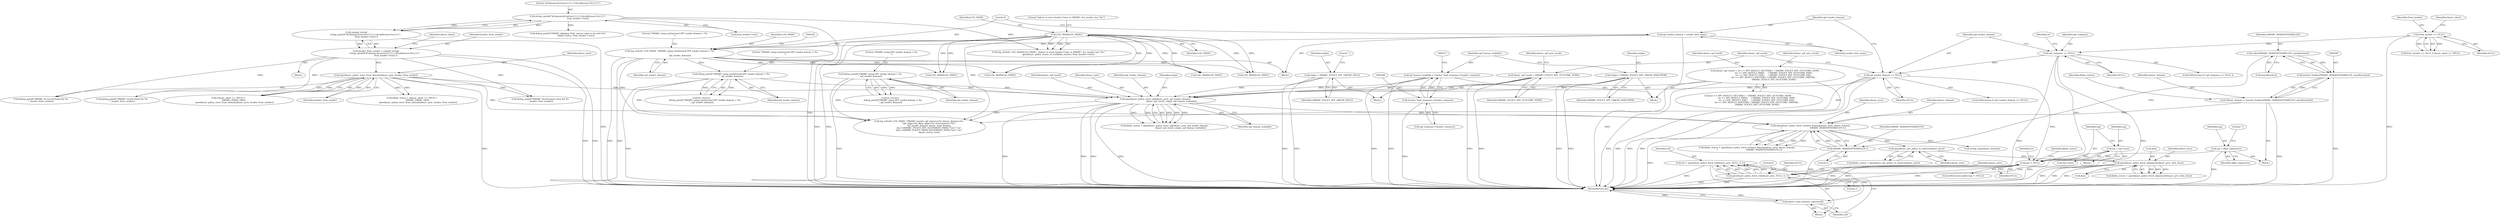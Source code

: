 digraph "0_exim_5b7a7c051c9ab9ee7c924a611f90ef2be03e0ad0@API" {
"1000654" [label="(Call,ruf = opendmarc_policy_fetch_ruf(dmarc_pctx, NULL, 0, 1))"];
"1000656" [label="(Call,opendmarc_policy_fetch_ruf(dmarc_pctx, NULL, 0, 1))"];
"1000608" [label="(Call,opendmarc_policy_fetch_alignment(dmarc_pctx, &da, &sa))"];
"1000542" [label="(Call,opendmarc_get_policy_to_enforce(dmarc_pctx))"];
"1000515" [label="(Call,opendmarc_policy_fetch_utilized_domain(dmarc_pctx, dmarc_domain,\n        \t                                          DMARC_MAXHOSTNAMELEN-1))"];
"1000327" [label="(Call,opendmarc_policy_store_spf(dmarc_pctx, spf_sender_domain,\n                                                dmarc_spf_result, origin, spf_human_readable))"];
"1000179" [label="(Call,opendmarc_policy_store_from_domain(dmarc_pctx, header_from_sender))"];
"1000161" [label="(Call,header_from_sender = expand_string(\n                           string_sprintf(\"${domain:${extract{1}{:}{${addresses:%s}}}}\",\n                             from_header->text) ))"];
"1000163" [label="(Call,expand_string(\n                           string_sprintf(\"${domain:${extract{1}{:}{${addresses:%s}}}}\",\n                             from_header->text) ))"];
"1000164" [label="(Call,string_sprintf(\"${domain:${extract{1}{:}{${addresses:%s}}}}\",\n                             from_header->text))"];
"1000221" [label="(Call,debug_printf(\"DMARC using synthesized SPF sender domain = %s\n\", spf_sender_domain))"];
"1000214" [label="(Call,log_write(0, LOG_MAIN, \"DMARC using synthesized SPF sender domain = %s\n\",\n                               spf_sender_domain))"];
"1000189" [label="(Call,LOG_MAIN|LOG_PANIC)"];
"1000211" [label="(Call,spf_sender_domain = sender_helo_name)"];
"1000314" [label="(Call,debug_printf(\"DMARC using SPF sender domain = %s\n\", spf_sender_domain))"];
"1000207" [label="(Call,spf_sender_domain == NULL)"];
"1000202" [label="(Call,spf_response == NULL)"];
"1000150" [label="(Call,from_header == NULL)"];
"1000224" [label="(Call,dmarc_spf_result = DMARC_POLICY_SPF_OUTCOME_NONE)"];
"1000241" [label="(Call,dmarc_spf_result = (sr == SPF_RESULT_NEUTRAL)  ? DMARC_POLICY_SPF_OUTCOME_NONE :\n                         (sr == SPF_RESULT_PASS)     ? DMARC_POLICY_SPF_OUTCOME_PASS :\n                         (sr == SPF_RESULT_FAIL)     ? DMARC_POLICY_SPF_OUTCOME_FAIL :\n                         (sr == SPF_RESULT_SOFTFAIL) ? DMARC_POLICY_SPF_OUTCOME_TMPFAIL :\n                         DMARC_POLICY_SPF_OUTCOME_NONE)"];
"1000302" [label="(Call,origin = DMARC_POLICY_SPF_ORIGIN_MAILFROM)"];
"1000230" [label="(Call,origin = DMARC_POLICY_SPF_ORIGIN_HELO)"];
"1000305" [label="(Call,spf_human_readable = (uschar *)spf_response->header_comment)"];
"1000307" [label="(Call,(uschar *)spf_response->header_comment)"];
"1000505" [label="(Call,*dmarc_domain = (uschar *)calloc(DMARC_MAXHOSTNAMELEN, sizeof(uschar)))"];
"1000507" [label="(Call,(uschar *)calloc(DMARC_MAXHOSTNAMELEN, sizeof(uschar)))"];
"1000509" [label="(Call,calloc(DMARC_MAXHOSTNAMELEN, sizeof(uschar)))"];
"1000518" [label="(Call,DMARC_MAXHOSTNAMELEN-1)"];
"1000350" [label="(Call,sig != NULL)"];
"1000345" [label="(Call,sig = dkim_signatures)"];
"1000455" [label="(Call,sig = sig->next)"];
"1000661" [label="(Call,dmarc_send_forensic_report(ruf))"];
"1000325" [label="(Call,libdm_status = opendmarc_policy_store_spf(dmarc_pctx, spf_sender_domain,\n                                                dmarc_spf_result, origin, spf_human_readable))"];
"1000221" [label="(Call,debug_printf(\"DMARC using synthesized SPF sender domain = %s\n\", spf_sender_domain))"];
"1000179" [label="(Call,opendmarc_policy_store_from_domain(dmarc_pctx, header_from_sender))"];
"1000484" [label="(Call,debug_printf(\"DMARC record parse error for %s\n\", header_from_sender))"];
"1000303" [label="(Identifier,origin)"];
"1000467" [label="(Call,debug_printf(\"DMARC no record found for %s\n\", header_from_sender))"];
"1000494" [label="(Call,debug_printf(\"DMARC skipping (%d), unsure what to do with %s\",\n                        libdm_status, from_header->text))"];
"1000165" [label="(Literal,\"${domain:${extract{1}{:}{${addresses:%s}}}}\")"];
"1000174" [label="(Call,(dmarc_abort == TRUE) ?\n                  DMARC_PARSE_OKAY :\n                  opendmarc_policy_store_from_domain(dmarc_pctx, header_from_sender))"];
"1000309" [label="(Call,spf_response->header_comment)"];
"1000659" [label="(Literal,0)"];
"1000230" [label="(Call,origin = DMARC_POLICY_SPF_ORIGIN_HELO)"];
"1000632" [label="(Call,log_write(0, LOG_MAIN, \"DMARC results: spf_domain=%s dmarc_domain=%s \"\n                             \"spf_align=%s dkim_align=%s enforcement='%s'\",\n                             spf_sender_domain, dmarc_used_domain,\n                             (sa==DMARC_POLICY_SPF_ALIGNMENT_PASS) ?\"yes\":\"no\",\n                             (da==DMARC_POLICY_DKIM_ALIGNMENT_PASS)?\"yes\":\"no\",\n                             dmarc_status_text))"];
"1000345" [label="(Call,sig = dkim_signatures)"];
"1000519" [label="(Identifier,DMARC_MAXHOSTNAMELEN)"];
"1000209" [label="(Identifier,NULL)"];
"1000235" [label="(Block,)"];
"1000662" [label="(Identifier,ruf)"];
"1000339" [label="(Call,LOG_MAIN|LOG_PANIC)"];
"1000534" [label="(Call,LOG_MAIN|LOG_PANIC)"];
"1000208" [label="(Identifier,spf_sender_domain)"];
"1000150" [label="(Call,from_header == NULL)"];
"1000656" [label="(Call,opendmarc_policy_fetch_ruf(dmarc_pctx, NULL, 0, 1))"];
"1000218" [label="(Identifier,spf_sender_domain)"];
"1000190" [label="(Identifier,LOG_MAIN)"];
"1000223" [label="(Identifier,spf_sender_domain)"];
"1000162" [label="(Identifier,header_from_sender)"];
"1000456" [label="(Identifier,sig)"];
"1000660" [label="(Literal,1)"];
"1000542" [label="(Call,opendmarc_get_policy_to_enforce(dmarc_pctx))"];
"1000232" [label="(Identifier,DMARC_POLICY_SPF_ORIGIN_HELO)"];
"1000517" [label="(Identifier,dmarc_domain)"];
"1000160" [label="(Block,)"];
"1000661" [label="(Call,dmarc_send_forensic_report(ruf))"];
"1000515" [label="(Call,opendmarc_policy_fetch_utilized_domain(dmarc_pctx, dmarc_domain,\n        \t                                          DMARC_MAXHOSTNAMELEN-1))"];
"1000217" [label="(Literal,\"DMARC using synthesized SPF sender domain = %s\n\")"];
"1000461" [label="(Identifier,libdm_status)"];
"1000523" [label="(Call,string_copy(dmarc_domain))"];
"1000346" [label="(Identifier,sig)"];
"1000315" [label="(Literal,\"DMARC using SPF sender domain = %s\n\")"];
"1000204" [label="(Identifier,NULL)"];
"1000161" [label="(Call,header_from_sender = expand_string(\n                           string_sprintf(\"${domain:${extract{1}{:}{${addresses:%s}}}}\",\n                             from_header->text) ))"];
"1000215" [label="(Literal,0)"];
"1000181" [label="(Identifier,header_from_sender)"];
"1000212" [label="(Identifier,spf_sender_domain)"];
"1000191" [label="(Identifier,LOG_PANIC)"];
"1000225" [label="(Identifier,dmarc_spf_result)"];
"1000307" [label="(Call,(uschar *)spf_response->header_comment)"];
"1000655" [label="(Identifier,ruf)"];
"1000477" [label="(Call,debug_printf(\"DMARC record found for %s\n\", header_from_sender))"];
"1000164" [label="(Call,string_sprintf(\"${domain:${extract{1}{:}{${addresses:%s}}}}\",\n                             from_header->text))"];
"1000506" [label="(Identifier,dmarc_domain)"];
"1000654" [label="(Call,ruf = opendmarc_policy_fetch_ruf(dmarc_pctx, NULL, 0, 1))"];
"1000237" [label="(Identifier,sr)"];
"1000359" [label="(Identifier,vs)"];
"1000520" [label="(Literal,1)"];
"1000203" [label="(Identifier,spf_response)"];
"1000170" [label="(Identifier,dmarc_abort)"];
"1000192" [label="(Literal,\"failure to store header From: in DMARC: %s, header was '%s'\")"];
"1000205" [label="(Block,)"];
"1000608" [label="(Call,opendmarc_policy_fetch_alignment(dmarc_pctx, &da, &sa))"];
"1000242" [label="(Identifier,dmarc_spf_result)"];
"1000514" [label="(Identifier,libdm_status)"];
"1000202" [label="(Call,spf_response == NULL)"];
"1000349" [label="(ControlStructure,while (sig != NULL))"];
"1000351" [label="(Identifier,sig)"];
"1000149" [label="(Call,from_header == NULL || dmarc_abort == TRUE)"];
"1000210" [label="(Block,)"];
"1000330" [label="(Identifier,dmarc_spf_result)"];
"1000154" [label="(Identifier,dmarc_abort)"];
"1000658" [label="(Identifier,NULL)"];
"1000180" [label="(Identifier,dmarc_pctx)"];
"1000610" [label="(Call,&da)"];
"1000201" [label="(ControlStructure,if ( spf_response == NULL ))"];
"1000347" [label="(Identifier,dkim_signatures)"];
"1000609" [label="(Identifier,dmarc_pctx)"];
"1000151" [label="(Identifier,from_header)"];
"1000509" [label="(Call,calloc(DMARC_MAXHOSTNAMELEN, sizeof(uschar)))"];
"1000214" [label="(Call,log_write(0, LOG_MAIN, \"DMARC using synthesized SPF sender domain = %s\n\",\n                               spf_sender_domain))"];
"1000228" [label="(Identifier,dmarc_spf_ares_result)"];
"1000219" [label="(Call,(D_receive)\n          debug_printf(\"DMARC using synthesized SPF sender domain = %s\n\", spf_sender_domain))"];
"1000312" [label="(Call,(D_receive)\n        debug_printf(\"DMARC using SPF sender domain = %s\n\", spf_sender_domain))"];
"1000657" [label="(Identifier,dmarc_pctx)"];
"1000332" [label="(Identifier,spf_human_readable)"];
"1000316" [label="(Identifier,spf_sender_domain)"];
"1000507" [label="(Call,(uschar *)calloc(DMARC_MAXHOSTNAMELEN, sizeof(uschar)))"];
"1000243" [label="(Call,(sr == SPF_RESULT_NEUTRAL)  ? DMARC_POLICY_SPF_OUTCOME_NONE :\n                         (sr == SPF_RESULT_PASS)     ? DMARC_POLICY_SPF_OUTCOME_PASS :\n                         (sr == SPF_RESULT_FAIL)     ? DMARC_POLICY_SPF_OUTCOME_FAIL :\n                         (sr == SPF_RESULT_SOFTFAIL) ? DMARC_POLICY_SPF_OUTCOME_TMPFAIL :\n                         DMARC_POLICY_SPF_OUTCOME_NONE)"];
"1000314" [label="(Call,debug_printf(\"DMARC using SPF sender domain = %s\n\", spf_sender_domain))"];
"1000120" [label="(Block,)"];
"1000510" [label="(Identifier,DMARC_MAXHOSTNAMELEN)"];
"1000189" [label="(Call,LOG_MAIN|LOG_PANIC)"];
"1000305" [label="(Call,spf_human_readable = (uschar *)spf_response->header_comment)"];
"1000163" [label="(Call,expand_string(\n                           string_sprintf(\"${domain:${extract{1}{:}{${addresses:%s}}}}\",\n                             from_header->text) ))"];
"1000231" [label="(Identifier,origin)"];
"1000152" [label="(Identifier,NULL)"];
"1000327" [label="(Call,opendmarc_policy_store_spf(dmarc_pctx, spf_sender_domain,\n                                                dmarc_spf_result, origin, spf_human_readable))"];
"1000302" [label="(Call,origin = DMARC_POLICY_SPF_ORIGIN_MAILFROM)"];
"1000606" [label="(Call,libdm_status = opendmarc_policy_fetch_alignment(dmarc_pctx, &da, &sa))"];
"1000621" [label="(Call,LOG_MAIN|LOG_PANIC)"];
"1000328" [label="(Identifier,dmarc_pctx)"];
"1000612" [label="(Call,&sa)"];
"1000516" [label="(Identifier,dmarc_pctx)"];
"1000353" [label="(Block,)"];
"1000352" [label="(Identifier,NULL)"];
"1000631" [label="(Block,)"];
"1000350" [label="(Call,sig != NULL)"];
"1000211" [label="(Call,spf_sender_domain = sender_helo_name)"];
"1000206" [label="(ControlStructure,if (spf_sender_domain == NULL))"];
"1000233" [label="(Literal,\"\")"];
"1000511" [label="(Call,sizeof(uschar))"];
"1000241" [label="(Call,dmarc_spf_result = (sr == SPF_RESULT_NEUTRAL)  ? DMARC_POLICY_SPF_OUTCOME_NONE :\n                         (sr == SPF_RESULT_PASS)     ? DMARC_POLICY_SPF_OUTCOME_PASS :\n                         (sr == SPF_RESULT_FAIL)     ? DMARC_POLICY_SPF_OUTCOME_FAIL :\n                         (sr == SPF_RESULT_SOFTFAIL) ? DMARC_POLICY_SPF_OUTCOME_TMPFAIL :\n                         DMARC_POLICY_SPF_OUTCOME_NONE)"];
"1000540" [label="(Call,libdm_status = opendmarc_get_policy_to_enforce(dmarc_pctx))"];
"1000166" [label="(Call,from_header->text)"];
"1000543" [label="(Identifier,dmarc_pctx)"];
"1000518" [label="(Call,DMARC_MAXHOSTNAMELEN-1)"];
"1000329" [label="(Identifier,spf_sender_domain)"];
"1000213" [label="(Identifier,sender_helo_name)"];
"1000224" [label="(Call,dmarc_spf_result = DMARC_POLICY_SPF_OUTCOME_NONE)"];
"1000172" [label="(Call,libdm_status = (dmarc_abort == TRUE) ?\n                  DMARC_PARSE_OKAY :\n                  opendmarc_policy_store_from_domain(dmarc_pctx, header_from_sender))"];
"1000455" [label="(Call,sig = sig->next)"];
"1000226" [label="(Identifier,DMARC_POLICY_SPF_OUTCOME_NONE)"];
"1000304" [label="(Identifier,DMARC_POLICY_SPF_ORIGIN_MAILFROM)"];
"1000216" [label="(Identifier,LOG_MAIN)"];
"1000513" [label="(Call,libdm_status = opendmarc_policy_fetch_utilized_domain(dmarc_pctx, dmarc_domain,\n        \t                                          DMARC_MAXHOSTNAMELEN-1))"];
"1000306" [label="(Identifier,spf_human_readable)"];
"1000399" [label="(Call,LOG_MAIN|LOG_PANIC)"];
"1000187" [label="(Call,log_write(0, LOG_MAIN|LOG_PANIC, \"failure to store header From: in DMARC: %s, header was '%s'\",\n                           opendmarc_policy_status_to_str(libdm_status), from_header->text))"];
"1000505" [label="(Call,*dmarc_domain = (uschar *)calloc(DMARC_MAXHOSTNAMELEN, sizeof(uschar)))"];
"1000207" [label="(Call,spf_sender_domain == NULL)"];
"1000331" [label="(Identifier,origin)"];
"1000222" [label="(Literal,\"DMARC using synthesized SPF sender domain = %s\n\")"];
"1000265" [label="(Identifier,dmarc_spf_ares_result)"];
"1000457" [label="(Call,sig->next)"];
"1000663" [label="(MethodReturn,int)"];
"1000348" [label="(Literal,\"\")"];
"1000654" -> "1000631"  [label="AST: "];
"1000654" -> "1000656"  [label="CFG: "];
"1000655" -> "1000654"  [label="AST: "];
"1000656" -> "1000654"  [label="AST: "];
"1000662" -> "1000654"  [label="CFG: "];
"1000654" -> "1000663"  [label="DDG: "];
"1000656" -> "1000654"  [label="DDG: "];
"1000656" -> "1000654"  [label="DDG: "];
"1000656" -> "1000654"  [label="DDG: "];
"1000656" -> "1000654"  [label="DDG: "];
"1000654" -> "1000661"  [label="DDG: "];
"1000656" -> "1000660"  [label="CFG: "];
"1000657" -> "1000656"  [label="AST: "];
"1000658" -> "1000656"  [label="AST: "];
"1000659" -> "1000656"  [label="AST: "];
"1000660" -> "1000656"  [label="AST: "];
"1000656" -> "1000663"  [label="DDG: "];
"1000656" -> "1000663"  [label="DDG: "];
"1000608" -> "1000656"  [label="DDG: "];
"1000350" -> "1000656"  [label="DDG: "];
"1000608" -> "1000606"  [label="AST: "];
"1000608" -> "1000612"  [label="CFG: "];
"1000609" -> "1000608"  [label="AST: "];
"1000610" -> "1000608"  [label="AST: "];
"1000612" -> "1000608"  [label="AST: "];
"1000606" -> "1000608"  [label="CFG: "];
"1000608" -> "1000663"  [label="DDG: "];
"1000608" -> "1000663"  [label="DDG: "];
"1000608" -> "1000663"  [label="DDG: "];
"1000608" -> "1000606"  [label="DDG: "];
"1000608" -> "1000606"  [label="DDG: "];
"1000608" -> "1000606"  [label="DDG: "];
"1000542" -> "1000608"  [label="DDG: "];
"1000542" -> "1000540"  [label="AST: "];
"1000542" -> "1000543"  [label="CFG: "];
"1000543" -> "1000542"  [label="AST: "];
"1000540" -> "1000542"  [label="CFG: "];
"1000542" -> "1000540"  [label="DDG: "];
"1000515" -> "1000542"  [label="DDG: "];
"1000515" -> "1000513"  [label="AST: "];
"1000515" -> "1000518"  [label="CFG: "];
"1000516" -> "1000515"  [label="AST: "];
"1000517" -> "1000515"  [label="AST: "];
"1000518" -> "1000515"  [label="AST: "];
"1000513" -> "1000515"  [label="CFG: "];
"1000515" -> "1000663"  [label="DDG: "];
"1000515" -> "1000513"  [label="DDG: "];
"1000515" -> "1000513"  [label="DDG: "];
"1000515" -> "1000513"  [label="DDG: "];
"1000327" -> "1000515"  [label="DDG: "];
"1000179" -> "1000515"  [label="DDG: "];
"1000505" -> "1000515"  [label="DDG: "];
"1000518" -> "1000515"  [label="DDG: "];
"1000518" -> "1000515"  [label="DDG: "];
"1000515" -> "1000523"  [label="DDG: "];
"1000327" -> "1000325"  [label="AST: "];
"1000327" -> "1000332"  [label="CFG: "];
"1000328" -> "1000327"  [label="AST: "];
"1000329" -> "1000327"  [label="AST: "];
"1000330" -> "1000327"  [label="AST: "];
"1000331" -> "1000327"  [label="AST: "];
"1000332" -> "1000327"  [label="AST: "];
"1000325" -> "1000327"  [label="CFG: "];
"1000327" -> "1000663"  [label="DDG: "];
"1000327" -> "1000663"  [label="DDG: "];
"1000327" -> "1000663"  [label="DDG: "];
"1000327" -> "1000663"  [label="DDG: "];
"1000327" -> "1000325"  [label="DDG: "];
"1000327" -> "1000325"  [label="DDG: "];
"1000327" -> "1000325"  [label="DDG: "];
"1000327" -> "1000325"  [label="DDG: "];
"1000327" -> "1000325"  [label="DDG: "];
"1000179" -> "1000327"  [label="DDG: "];
"1000221" -> "1000327"  [label="DDG: "];
"1000314" -> "1000327"  [label="DDG: "];
"1000207" -> "1000327"  [label="DDG: "];
"1000224" -> "1000327"  [label="DDG: "];
"1000241" -> "1000327"  [label="DDG: "];
"1000302" -> "1000327"  [label="DDG: "];
"1000230" -> "1000327"  [label="DDG: "];
"1000305" -> "1000327"  [label="DDG: "];
"1000327" -> "1000632"  [label="DDG: "];
"1000179" -> "1000174"  [label="AST: "];
"1000179" -> "1000181"  [label="CFG: "];
"1000180" -> "1000179"  [label="AST: "];
"1000181" -> "1000179"  [label="AST: "];
"1000174" -> "1000179"  [label="CFG: "];
"1000179" -> "1000663"  [label="DDG: "];
"1000179" -> "1000172"  [label="DDG: "];
"1000179" -> "1000172"  [label="DDG: "];
"1000179" -> "1000174"  [label="DDG: "];
"1000179" -> "1000174"  [label="DDG: "];
"1000161" -> "1000179"  [label="DDG: "];
"1000179" -> "1000467"  [label="DDG: "];
"1000179" -> "1000477"  [label="DDG: "];
"1000179" -> "1000484"  [label="DDG: "];
"1000161" -> "1000160"  [label="AST: "];
"1000161" -> "1000163"  [label="CFG: "];
"1000162" -> "1000161"  [label="AST: "];
"1000163" -> "1000161"  [label="AST: "];
"1000170" -> "1000161"  [label="CFG: "];
"1000161" -> "1000663"  [label="DDG: "];
"1000161" -> "1000663"  [label="DDG: "];
"1000163" -> "1000161"  [label="DDG: "];
"1000161" -> "1000467"  [label="DDG: "];
"1000161" -> "1000477"  [label="DDG: "];
"1000161" -> "1000484"  [label="DDG: "];
"1000163" -> "1000164"  [label="CFG: "];
"1000164" -> "1000163"  [label="AST: "];
"1000163" -> "1000663"  [label="DDG: "];
"1000164" -> "1000163"  [label="DDG: "];
"1000164" -> "1000163"  [label="DDG: "];
"1000164" -> "1000166"  [label="CFG: "];
"1000165" -> "1000164"  [label="AST: "];
"1000166" -> "1000164"  [label="AST: "];
"1000164" -> "1000663"  [label="DDG: "];
"1000164" -> "1000187"  [label="DDG: "];
"1000164" -> "1000494"  [label="DDG: "];
"1000221" -> "1000219"  [label="AST: "];
"1000221" -> "1000223"  [label="CFG: "];
"1000222" -> "1000221"  [label="AST: "];
"1000223" -> "1000221"  [label="AST: "];
"1000219" -> "1000221"  [label="CFG: "];
"1000221" -> "1000663"  [label="DDG: "];
"1000221" -> "1000219"  [label="DDG: "];
"1000221" -> "1000219"  [label="DDG: "];
"1000214" -> "1000221"  [label="DDG: "];
"1000221" -> "1000632"  [label="DDG: "];
"1000214" -> "1000210"  [label="AST: "];
"1000214" -> "1000218"  [label="CFG: "];
"1000215" -> "1000214"  [label="AST: "];
"1000216" -> "1000214"  [label="AST: "];
"1000217" -> "1000214"  [label="AST: "];
"1000218" -> "1000214"  [label="AST: "];
"1000220" -> "1000214"  [label="CFG: "];
"1000214" -> "1000663"  [label="DDG: "];
"1000214" -> "1000663"  [label="DDG: "];
"1000189" -> "1000214"  [label="DDG: "];
"1000211" -> "1000214"  [label="DDG: "];
"1000214" -> "1000339"  [label="DDG: "];
"1000214" -> "1000399"  [label="DDG: "];
"1000214" -> "1000534"  [label="DDG: "];
"1000214" -> "1000621"  [label="DDG: "];
"1000214" -> "1000632"  [label="DDG: "];
"1000189" -> "1000187"  [label="AST: "];
"1000189" -> "1000191"  [label="CFG: "];
"1000190" -> "1000189"  [label="AST: "];
"1000191" -> "1000189"  [label="AST: "];
"1000192" -> "1000189"  [label="CFG: "];
"1000189" -> "1000663"  [label="DDG: "];
"1000189" -> "1000663"  [label="DDG: "];
"1000189" -> "1000187"  [label="DDG: "];
"1000189" -> "1000187"  [label="DDG: "];
"1000189" -> "1000339"  [label="DDG: "];
"1000189" -> "1000339"  [label="DDG: "];
"1000189" -> "1000399"  [label="DDG: "];
"1000189" -> "1000399"  [label="DDG: "];
"1000189" -> "1000534"  [label="DDG: "];
"1000189" -> "1000534"  [label="DDG: "];
"1000189" -> "1000621"  [label="DDG: "];
"1000189" -> "1000621"  [label="DDG: "];
"1000189" -> "1000632"  [label="DDG: "];
"1000211" -> "1000210"  [label="AST: "];
"1000211" -> "1000213"  [label="CFG: "];
"1000212" -> "1000211"  [label="AST: "];
"1000213" -> "1000211"  [label="AST: "];
"1000215" -> "1000211"  [label="CFG: "];
"1000211" -> "1000663"  [label="DDG: "];
"1000314" -> "1000312"  [label="AST: "];
"1000314" -> "1000316"  [label="CFG: "];
"1000315" -> "1000314"  [label="AST: "];
"1000316" -> "1000314"  [label="AST: "];
"1000312" -> "1000314"  [label="CFG: "];
"1000314" -> "1000663"  [label="DDG: "];
"1000314" -> "1000312"  [label="DDG: "];
"1000314" -> "1000312"  [label="DDG: "];
"1000314" -> "1000632"  [label="DDG: "];
"1000207" -> "1000206"  [label="AST: "];
"1000207" -> "1000209"  [label="CFG: "];
"1000208" -> "1000207"  [label="AST: "];
"1000209" -> "1000207"  [label="AST: "];
"1000212" -> "1000207"  [label="CFG: "];
"1000225" -> "1000207"  [label="CFG: "];
"1000207" -> "1000663"  [label="DDG: "];
"1000207" -> "1000663"  [label="DDG: "];
"1000202" -> "1000207"  [label="DDG: "];
"1000207" -> "1000350"  [label="DDG: "];
"1000207" -> "1000632"  [label="DDG: "];
"1000202" -> "1000201"  [label="AST: "];
"1000202" -> "1000204"  [label="CFG: "];
"1000203" -> "1000202"  [label="AST: "];
"1000204" -> "1000202"  [label="AST: "];
"1000208" -> "1000202"  [label="CFG: "];
"1000237" -> "1000202"  [label="CFG: "];
"1000202" -> "1000663"  [label="DDG: "];
"1000202" -> "1000663"  [label="DDG: "];
"1000150" -> "1000202"  [label="DDG: "];
"1000202" -> "1000350"  [label="DDG: "];
"1000150" -> "1000149"  [label="AST: "];
"1000150" -> "1000152"  [label="CFG: "];
"1000151" -> "1000150"  [label="AST: "];
"1000152" -> "1000150"  [label="AST: "];
"1000154" -> "1000150"  [label="CFG: "];
"1000149" -> "1000150"  [label="CFG: "];
"1000150" -> "1000663"  [label="DDG: "];
"1000150" -> "1000149"  [label="DDG: "];
"1000150" -> "1000149"  [label="DDG: "];
"1000224" -> "1000205"  [label="AST: "];
"1000224" -> "1000226"  [label="CFG: "];
"1000225" -> "1000224"  [label="AST: "];
"1000226" -> "1000224"  [label="AST: "];
"1000228" -> "1000224"  [label="CFG: "];
"1000224" -> "1000663"  [label="DDG: "];
"1000224" -> "1000663"  [label="DDG: "];
"1000241" -> "1000235"  [label="AST: "];
"1000241" -> "1000243"  [label="CFG: "];
"1000242" -> "1000241"  [label="AST: "];
"1000243" -> "1000241"  [label="AST: "];
"1000265" -> "1000241"  [label="CFG: "];
"1000241" -> "1000663"  [label="DDG: "];
"1000241" -> "1000663"  [label="DDG: "];
"1000302" -> "1000235"  [label="AST: "];
"1000302" -> "1000304"  [label="CFG: "];
"1000303" -> "1000302"  [label="AST: "];
"1000304" -> "1000302"  [label="AST: "];
"1000306" -> "1000302"  [label="CFG: "];
"1000302" -> "1000663"  [label="DDG: "];
"1000302" -> "1000663"  [label="DDG: "];
"1000230" -> "1000205"  [label="AST: "];
"1000230" -> "1000232"  [label="CFG: "];
"1000231" -> "1000230"  [label="AST: "];
"1000232" -> "1000230"  [label="AST: "];
"1000233" -> "1000230"  [label="CFG: "];
"1000230" -> "1000663"  [label="DDG: "];
"1000230" -> "1000663"  [label="DDG: "];
"1000305" -> "1000235"  [label="AST: "];
"1000305" -> "1000307"  [label="CFG: "];
"1000306" -> "1000305"  [label="AST: "];
"1000307" -> "1000305"  [label="AST: "];
"1000313" -> "1000305"  [label="CFG: "];
"1000305" -> "1000663"  [label="DDG: "];
"1000305" -> "1000663"  [label="DDG: "];
"1000307" -> "1000305"  [label="DDG: "];
"1000307" -> "1000309"  [label="CFG: "];
"1000308" -> "1000307"  [label="AST: "];
"1000309" -> "1000307"  [label="AST: "];
"1000307" -> "1000663"  [label="DDG: "];
"1000505" -> "1000120"  [label="AST: "];
"1000505" -> "1000507"  [label="CFG: "];
"1000506" -> "1000505"  [label="AST: "];
"1000507" -> "1000505"  [label="AST: "];
"1000514" -> "1000505"  [label="CFG: "];
"1000505" -> "1000663"  [label="DDG: "];
"1000507" -> "1000505"  [label="DDG: "];
"1000507" -> "1000509"  [label="CFG: "];
"1000508" -> "1000507"  [label="AST: "];
"1000509" -> "1000507"  [label="AST: "];
"1000507" -> "1000663"  [label="DDG: "];
"1000509" -> "1000507"  [label="DDG: "];
"1000509" -> "1000511"  [label="CFG: "];
"1000510" -> "1000509"  [label="AST: "];
"1000511" -> "1000509"  [label="AST: "];
"1000509" -> "1000518"  [label="DDG: "];
"1000518" -> "1000520"  [label="CFG: "];
"1000519" -> "1000518"  [label="AST: "];
"1000520" -> "1000518"  [label="AST: "];
"1000518" -> "1000663"  [label="DDG: "];
"1000350" -> "1000349"  [label="AST: "];
"1000350" -> "1000352"  [label="CFG: "];
"1000351" -> "1000350"  [label="AST: "];
"1000352" -> "1000350"  [label="AST: "];
"1000359" -> "1000350"  [label="CFG: "];
"1000461" -> "1000350"  [label="CFG: "];
"1000350" -> "1000663"  [label="DDG: "];
"1000350" -> "1000663"  [label="DDG: "];
"1000350" -> "1000663"  [label="DDG: "];
"1000345" -> "1000350"  [label="DDG: "];
"1000455" -> "1000350"  [label="DDG: "];
"1000345" -> "1000120"  [label="AST: "];
"1000345" -> "1000347"  [label="CFG: "];
"1000346" -> "1000345"  [label="AST: "];
"1000347" -> "1000345"  [label="AST: "];
"1000348" -> "1000345"  [label="CFG: "];
"1000345" -> "1000663"  [label="DDG: "];
"1000455" -> "1000353"  [label="AST: "];
"1000455" -> "1000457"  [label="CFG: "];
"1000456" -> "1000455"  [label="AST: "];
"1000457" -> "1000455"  [label="AST: "];
"1000351" -> "1000455"  [label="CFG: "];
"1000455" -> "1000663"  [label="DDG: "];
"1000661" -> "1000631"  [label="AST: "];
"1000661" -> "1000662"  [label="CFG: "];
"1000662" -> "1000661"  [label="AST: "];
"1000663" -> "1000661"  [label="CFG: "];
"1000661" -> "1000663"  [label="DDG: "];
"1000661" -> "1000663"  [label="DDG: "];
}
